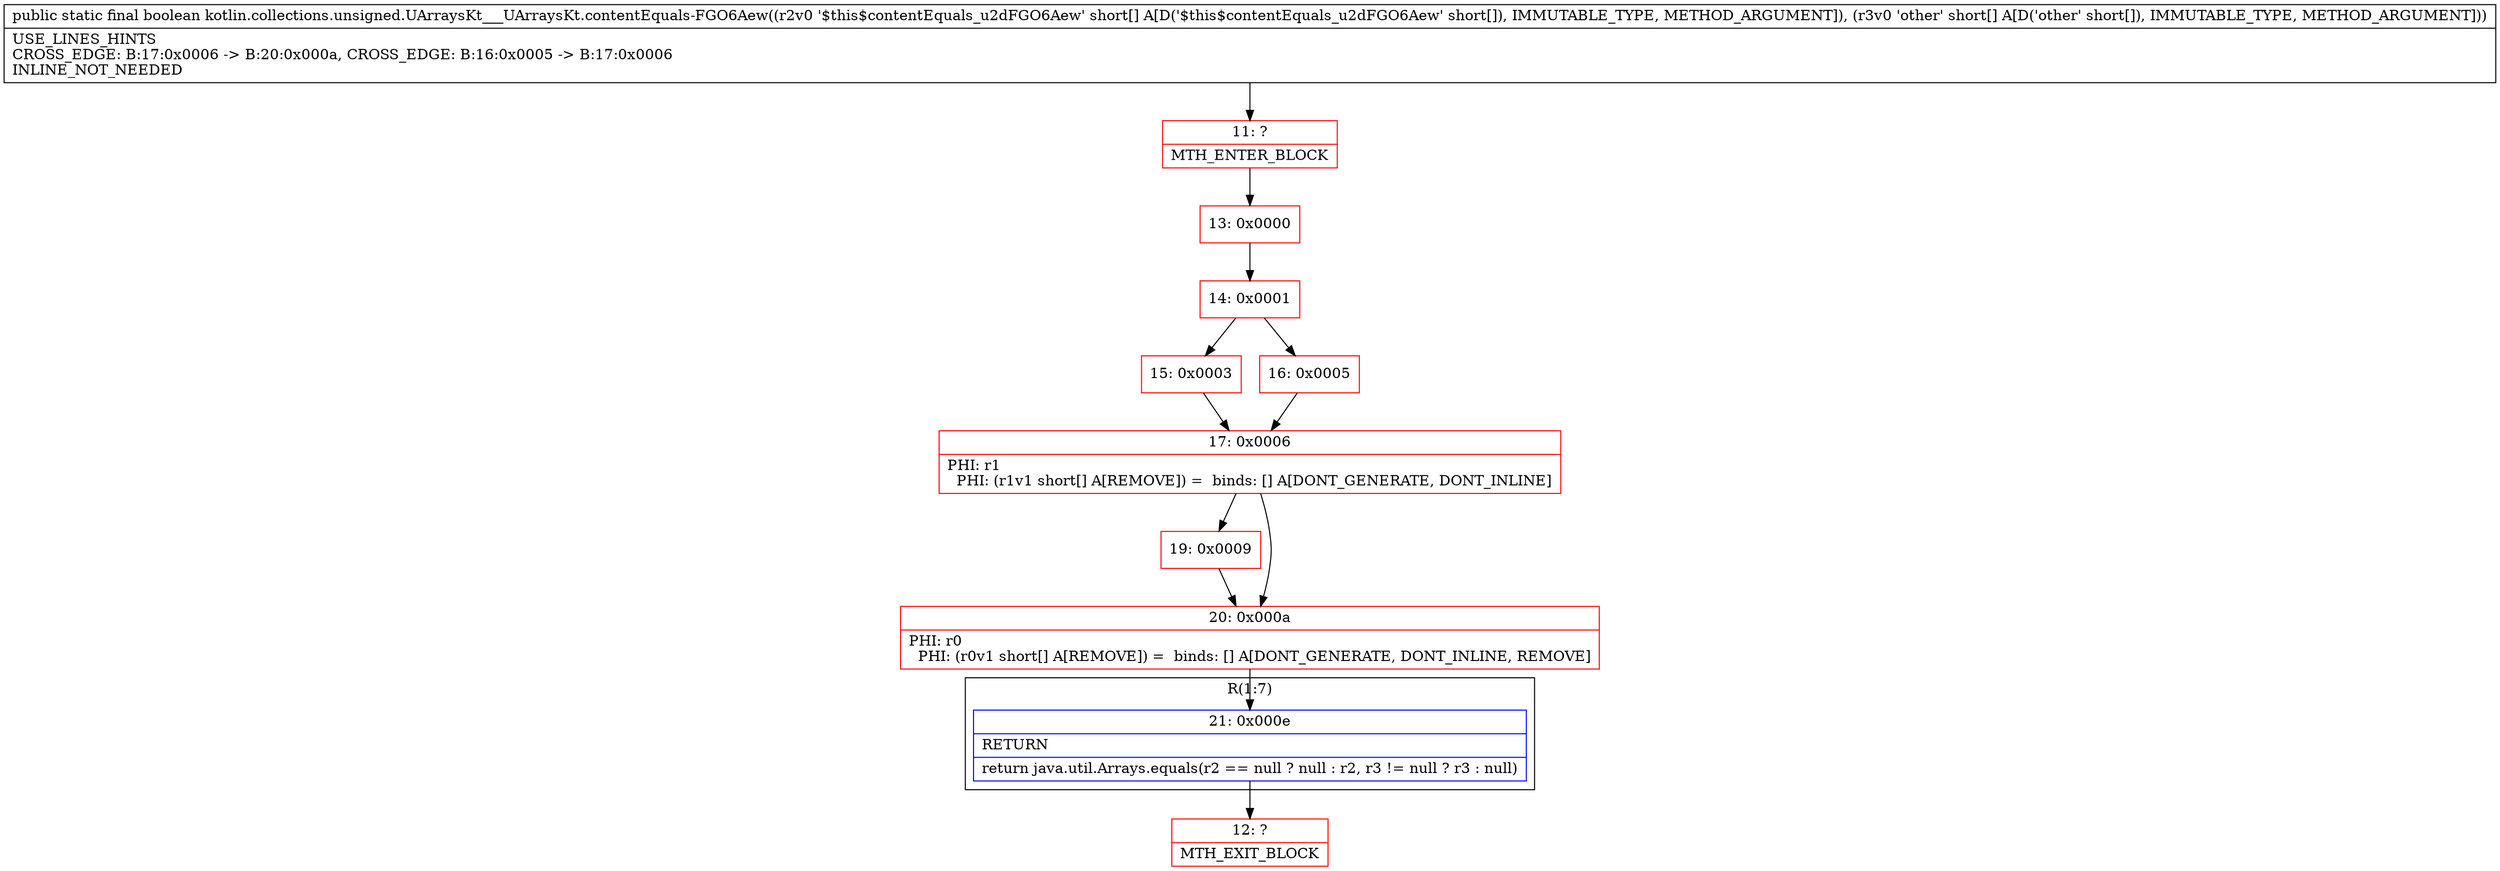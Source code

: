 digraph "CFG forkotlin.collections.unsigned.UArraysKt___UArraysKt.contentEquals\-FGO6Aew([S[S)Z" {
subgraph cluster_Region_1991474898 {
label = "R(1:7)";
node [shape=record,color=blue];
Node_21 [shape=record,label="{21\:\ 0x000e|RETURN\l|return java.util.Arrays.equals(r2 == null ? null : r2, r3 != null ? r3 : null)\l}"];
}
Node_11 [shape=record,color=red,label="{11\:\ ?|MTH_ENTER_BLOCK\l}"];
Node_13 [shape=record,color=red,label="{13\:\ 0x0000}"];
Node_14 [shape=record,color=red,label="{14\:\ 0x0001}"];
Node_15 [shape=record,color=red,label="{15\:\ 0x0003}"];
Node_17 [shape=record,color=red,label="{17\:\ 0x0006|PHI: r1 \l  PHI: (r1v1 short[] A[REMOVE]) =  binds: [] A[DONT_GENERATE, DONT_INLINE]\l}"];
Node_19 [shape=record,color=red,label="{19\:\ 0x0009}"];
Node_20 [shape=record,color=red,label="{20\:\ 0x000a|PHI: r0 \l  PHI: (r0v1 short[] A[REMOVE]) =  binds: [] A[DONT_GENERATE, DONT_INLINE, REMOVE]\l}"];
Node_12 [shape=record,color=red,label="{12\:\ ?|MTH_EXIT_BLOCK\l}"];
Node_16 [shape=record,color=red,label="{16\:\ 0x0005}"];
MethodNode[shape=record,label="{public static final boolean kotlin.collections.unsigned.UArraysKt___UArraysKt.contentEquals\-FGO6Aew((r2v0 '$this$contentEquals_u2dFGO6Aew' short[] A[D('$this$contentEquals_u2dFGO6Aew' short[]), IMMUTABLE_TYPE, METHOD_ARGUMENT]), (r3v0 'other' short[] A[D('other' short[]), IMMUTABLE_TYPE, METHOD_ARGUMENT]))  | USE_LINES_HINTS\lCROSS_EDGE: B:17:0x0006 \-\> B:20:0x000a, CROSS_EDGE: B:16:0x0005 \-\> B:17:0x0006\lINLINE_NOT_NEEDED\l}"];
MethodNode -> Node_11;Node_21 -> Node_12;
Node_11 -> Node_13;
Node_13 -> Node_14;
Node_14 -> Node_15;
Node_14 -> Node_16;
Node_15 -> Node_17;
Node_17 -> Node_19;
Node_17 -> Node_20;
Node_19 -> Node_20;
Node_20 -> Node_21;
Node_16 -> Node_17;
}

